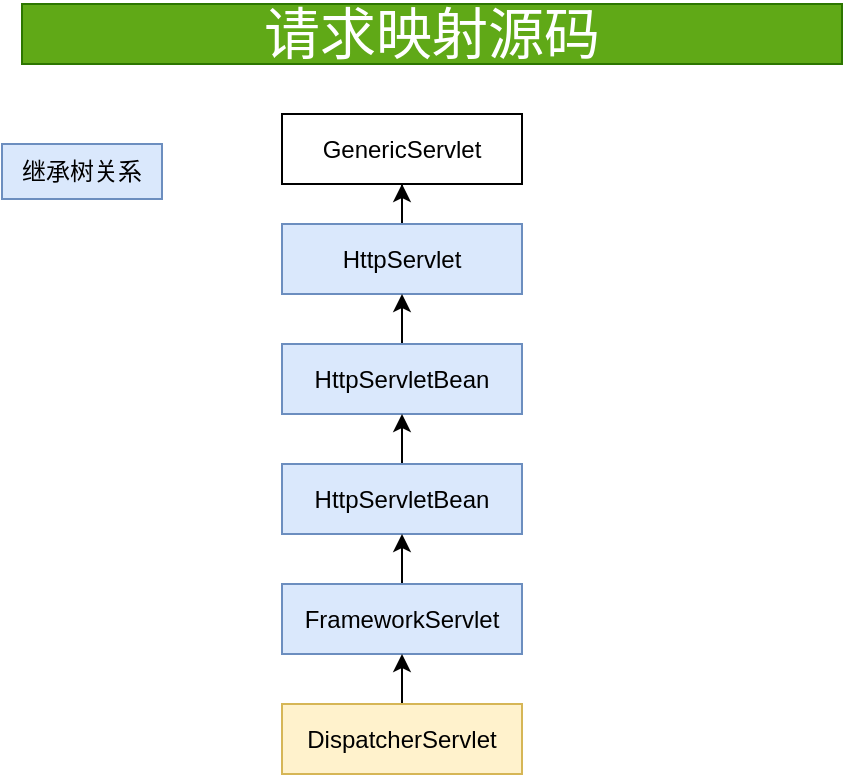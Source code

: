 <mxfile version="14.1.8" type="github">
  <diagram id="NkcOQIzmSUUsyz15_AYU" name="Page-1">
    <mxGraphModel dx="807" dy="705" grid="1" gridSize="10" guides="1" tooltips="1" connect="1" arrows="1" fold="1" page="1" pageScale="1" pageWidth="827" pageHeight="1169" math="0" shadow="0">
      <root>
        <mxCell id="0" />
        <mxCell id="1" parent="0" />
        <mxCell id="0U-e_637YnTidJNfVNbS-1" value="继承树关系" style="text;html=1;strokeColor=#6c8ebf;fillColor=#dae8fc;align=center;verticalAlign=middle;whiteSpace=wrap;rounded=0;" vertex="1" parent="1">
          <mxGeometry x="190" y="90" width="80" height="27.5" as="geometry" />
        </mxCell>
        <mxCell id="0U-e_637YnTidJNfVNbS-7" value="GenericServlet" style="rounded=0;whiteSpace=wrap;html=1;" vertex="1" parent="1">
          <mxGeometry x="330" y="75" width="120" height="35" as="geometry" />
        </mxCell>
        <mxCell id="0U-e_637YnTidJNfVNbS-14" value="" style="edgeStyle=orthogonalEdgeStyle;rounded=0;orthogonalLoop=1;jettySize=auto;html=1;" edge="1" parent="1" source="0U-e_637YnTidJNfVNbS-9" target="0U-e_637YnTidJNfVNbS-7">
          <mxGeometry relative="1" as="geometry" />
        </mxCell>
        <mxCell id="0U-e_637YnTidJNfVNbS-9" value="HttpServlet" style="rounded=0;whiteSpace=wrap;html=1;fillColor=#dae8fc;strokeColor=#6c8ebf;" vertex="1" parent="1">
          <mxGeometry x="330" y="130" width="120" height="35" as="geometry" />
        </mxCell>
        <mxCell id="0U-e_637YnTidJNfVNbS-15" value="" style="edgeStyle=orthogonalEdgeStyle;rounded=0;orthogonalLoop=1;jettySize=auto;html=1;" edge="1" parent="1" source="0U-e_637YnTidJNfVNbS-11" target="0U-e_637YnTidJNfVNbS-9">
          <mxGeometry relative="1" as="geometry" />
        </mxCell>
        <mxCell id="0U-e_637YnTidJNfVNbS-11" value="HttpServletBean" style="rounded=0;whiteSpace=wrap;html=1;fillColor=#dae8fc;strokeColor=#6c8ebf;" vertex="1" parent="1">
          <mxGeometry x="330" y="190" width="120" height="35" as="geometry" />
        </mxCell>
        <mxCell id="0U-e_637YnTidJNfVNbS-16" value="" style="edgeStyle=orthogonalEdgeStyle;rounded=0;orthogonalLoop=1;jettySize=auto;html=1;" edge="1" parent="1" source="0U-e_637YnTidJNfVNbS-13" target="0U-e_637YnTidJNfVNbS-11">
          <mxGeometry relative="1" as="geometry" />
        </mxCell>
        <mxCell id="0U-e_637YnTidJNfVNbS-13" value="HttpServletBean" style="rounded=0;whiteSpace=wrap;html=1;fillColor=#dae8fc;strokeColor=#6c8ebf;" vertex="1" parent="1">
          <mxGeometry x="330" y="250" width="120" height="35" as="geometry" />
        </mxCell>
        <mxCell id="0U-e_637YnTidJNfVNbS-19" value="" style="edgeStyle=orthogonalEdgeStyle;rounded=0;orthogonalLoop=1;jettySize=auto;html=1;" edge="1" parent="1" source="0U-e_637YnTidJNfVNbS-18" target="0U-e_637YnTidJNfVNbS-13">
          <mxGeometry relative="1" as="geometry" />
        </mxCell>
        <mxCell id="0U-e_637YnTidJNfVNbS-18" value="FrameworkServlet" style="rounded=0;whiteSpace=wrap;html=1;fillColor=#dae8fc;strokeColor=#6c8ebf;" vertex="1" parent="1">
          <mxGeometry x="330" y="310" width="120" height="35" as="geometry" />
        </mxCell>
        <mxCell id="0U-e_637YnTidJNfVNbS-21" value="" style="edgeStyle=orthogonalEdgeStyle;rounded=0;orthogonalLoop=1;jettySize=auto;html=1;" edge="1" parent="1" source="0U-e_637YnTidJNfVNbS-20" target="0U-e_637YnTidJNfVNbS-18">
          <mxGeometry relative="1" as="geometry" />
        </mxCell>
        <mxCell id="0U-e_637YnTidJNfVNbS-20" value="DispatcherServlet" style="rounded=0;whiteSpace=wrap;html=1;fillColor=#fff2cc;strokeColor=#d6b656;" vertex="1" parent="1">
          <mxGeometry x="330" y="370" width="120" height="35" as="geometry" />
        </mxCell>
        <mxCell id="0U-e_637YnTidJNfVNbS-23" value="请求映射源码" style="text;html=1;strokeColor=#2D7600;fillColor=#60a917;align=center;verticalAlign=middle;whiteSpace=wrap;rounded=0;fontColor=#ffffff;fontSize=28;" vertex="1" parent="1">
          <mxGeometry x="200" y="20" width="410" height="30" as="geometry" />
        </mxCell>
      </root>
    </mxGraphModel>
  </diagram>
</mxfile>
